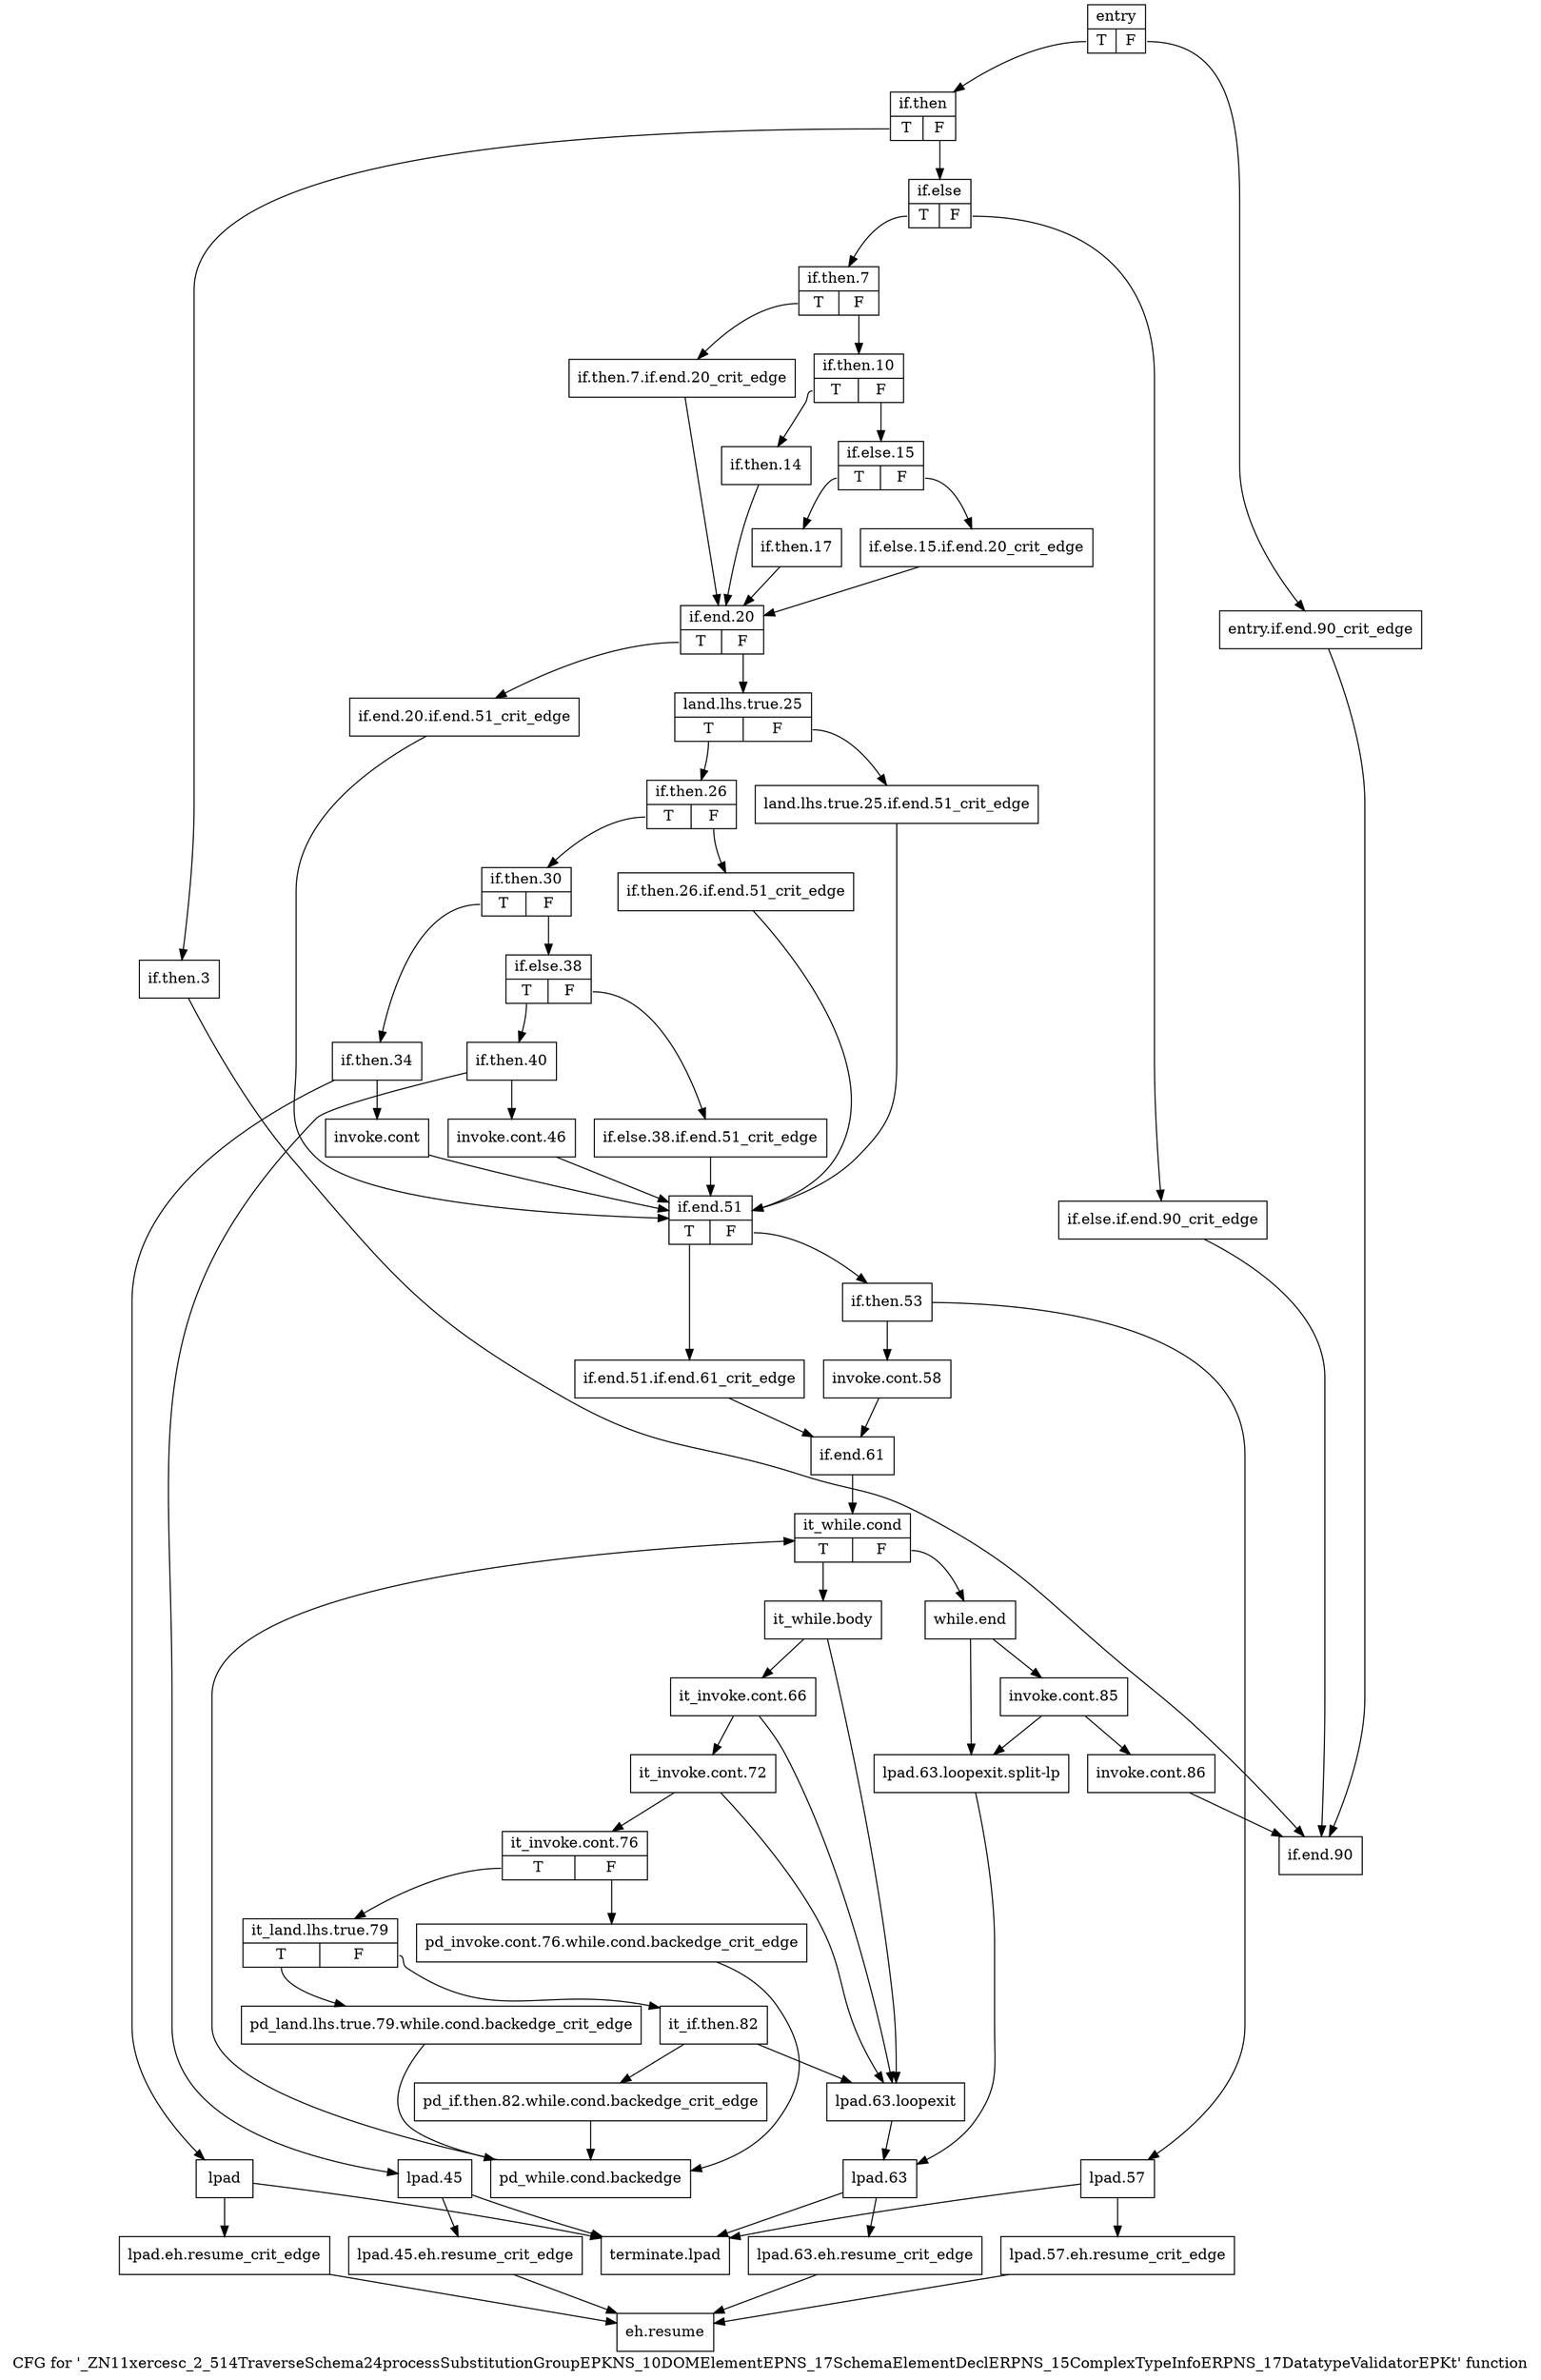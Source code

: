 digraph "CFG for '_ZN11xercesc_2_514TraverseSchema24processSubstitutionGroupEPKNS_10DOMElementEPNS_17SchemaElementDeclERPNS_15ComplexTypeInfoERPNS_17DatatypeValidatorEPKt' function" {
	label="CFG for '_ZN11xercesc_2_514TraverseSchema24processSubstitutionGroupEPKNS_10DOMElementEPNS_17SchemaElementDeclERPNS_15ComplexTypeInfoERPNS_17DatatypeValidatorEPKt' function";

	Node0x4af81e0 [shape=record,label="{entry|{<s0>T|<s1>F}}"];
	Node0x4af81e0:s0 -> Node0x4af8280;
	Node0x4af81e0:s1 -> Node0x4af8230;
	Node0x4af8230 [shape=record,label="{entry.if.end.90_crit_edge}"];
	Node0x4af8230 -> Node0x4af9310;
	Node0x4af8280 [shape=record,label="{if.then|{<s0>T|<s1>F}}"];
	Node0x4af8280:s0 -> Node0x4af82d0;
	Node0x4af8280:s1 -> Node0x4af8320;
	Node0x4af82d0 [shape=record,label="{if.then.3}"];
	Node0x4af82d0 -> Node0x4af9310;
	Node0x4af8320 [shape=record,label="{if.else|{<s0>T|<s1>F}}"];
	Node0x4af8320:s0 -> Node0x4af83c0;
	Node0x4af8320:s1 -> Node0x4af8370;
	Node0x4af8370 [shape=record,label="{if.else.if.end.90_crit_edge}"];
	Node0x4af8370 -> Node0x4af9310;
	Node0x4af83c0 [shape=record,label="{if.then.7|{<s0>T|<s1>F}}"];
	Node0x4af83c0:s0 -> Node0x4af8410;
	Node0x4af83c0:s1 -> Node0x4af8460;
	Node0x4af8410 [shape=record,label="{if.then.7.if.end.20_crit_edge}"];
	Node0x4af8410 -> Node0x4af85f0;
	Node0x4af8460 [shape=record,label="{if.then.10|{<s0>T|<s1>F}}"];
	Node0x4af8460:s0 -> Node0x4af84b0;
	Node0x4af8460:s1 -> Node0x4af8500;
	Node0x4af84b0 [shape=record,label="{if.then.14}"];
	Node0x4af84b0 -> Node0x4af85f0;
	Node0x4af8500 [shape=record,label="{if.else.15|{<s0>T|<s1>F}}"];
	Node0x4af8500:s0 -> Node0x4af85a0;
	Node0x4af8500:s1 -> Node0x4af8550;
	Node0x4af8550 [shape=record,label="{if.else.15.if.end.20_crit_edge}"];
	Node0x4af8550 -> Node0x4af85f0;
	Node0x4af85a0 [shape=record,label="{if.then.17}"];
	Node0x4af85a0 -> Node0x4af85f0;
	Node0x4af85f0 [shape=record,label="{if.end.20|{<s0>T|<s1>F}}"];
	Node0x4af85f0:s0 -> Node0x4af8640;
	Node0x4af85f0:s1 -> Node0x4af8690;
	Node0x4af8640 [shape=record,label="{if.end.20.if.end.51_crit_edge}"];
	Node0x4af8640 -> Node0x4af8b40;
	Node0x4af8690 [shape=record,label="{land.lhs.true.25|{<s0>T|<s1>F}}"];
	Node0x4af8690:s0 -> Node0x4af8730;
	Node0x4af8690:s1 -> Node0x4af86e0;
	Node0x4af86e0 [shape=record,label="{land.lhs.true.25.if.end.51_crit_edge}"];
	Node0x4af86e0 -> Node0x4af8b40;
	Node0x4af8730 [shape=record,label="{if.then.26|{<s0>T|<s1>F}}"];
	Node0x4af8730:s0 -> Node0x4af87d0;
	Node0x4af8730:s1 -> Node0x4af8780;
	Node0x4af8780 [shape=record,label="{if.then.26.if.end.51_crit_edge}"];
	Node0x4af8780 -> Node0x4af8b40;
	Node0x4af87d0 [shape=record,label="{if.then.30|{<s0>T|<s1>F}}"];
	Node0x4af87d0:s0 -> Node0x4af8820;
	Node0x4af87d0:s1 -> Node0x4af8960;
	Node0x4af8820 [shape=record,label="{if.then.34}"];
	Node0x4af8820 -> Node0x4af8870;
	Node0x4af8820 -> Node0x4af88c0;
	Node0x4af8870 [shape=record,label="{invoke.cont}"];
	Node0x4af8870 -> Node0x4af8b40;
	Node0x4af88c0 [shape=record,label="{lpad}"];
	Node0x4af88c0 -> Node0x4af8910;
	Node0x4af88c0 -> Node0x4af93b0;
	Node0x4af8910 [shape=record,label="{lpad.eh.resume_crit_edge}"];
	Node0x4af8910 -> Node0x4af9360;
	Node0x4af8960 [shape=record,label="{if.else.38|{<s0>T|<s1>F}}"];
	Node0x4af8960:s0 -> Node0x4af8a00;
	Node0x4af8960:s1 -> Node0x4af89b0;
	Node0x4af89b0 [shape=record,label="{if.else.38.if.end.51_crit_edge}"];
	Node0x4af89b0 -> Node0x4af8b40;
	Node0x4af8a00 [shape=record,label="{if.then.40}"];
	Node0x4af8a00 -> Node0x4af8a50;
	Node0x4af8a00 -> Node0x4af8aa0;
	Node0x4af8a50 [shape=record,label="{invoke.cont.46}"];
	Node0x4af8a50 -> Node0x4af8b40;
	Node0x4af8aa0 [shape=record,label="{lpad.45}"];
	Node0x4af8aa0 -> Node0x4af8af0;
	Node0x4af8aa0 -> Node0x4af93b0;
	Node0x4af8af0 [shape=record,label="{lpad.45.eh.resume_crit_edge}"];
	Node0x4af8af0 -> Node0x4af9360;
	Node0x4af8b40 [shape=record,label="{if.end.51|{<s0>T|<s1>F}}"];
	Node0x4af8b40:s0 -> Node0x4af8b90;
	Node0x4af8b40:s1 -> Node0x4af8be0;
	Node0x4af8b90 [shape=record,label="{if.end.51.if.end.61_crit_edge}"];
	Node0x4af8b90 -> Node0x4af8d20;
	Node0x4af8be0 [shape=record,label="{if.then.53}"];
	Node0x4af8be0 -> Node0x4af8c30;
	Node0x4af8be0 -> Node0x4af8c80;
	Node0x4af8c30 [shape=record,label="{invoke.cont.58}"];
	Node0x4af8c30 -> Node0x4af8d20;
	Node0x4af8c80 [shape=record,label="{lpad.57}"];
	Node0x4af8c80 -> Node0x4af8cd0;
	Node0x4af8c80 -> Node0x4af93b0;
	Node0x4af8cd0 [shape=record,label="{lpad.57.eh.resume_crit_edge}"];
	Node0x4af8cd0 -> Node0x4af9360;
	Node0x4af8d20 [shape=record,label="{if.end.61}"];
	Node0x4af8d20 -> Node0x4af8d70;
	Node0x4af8d70 [shape=record,label="{it_while.cond|{<s0>T|<s1>F}}"];
	Node0x4af8d70:s0 -> Node0x4af8dc0;
	Node0x4af8d70:s1 -> Node0x4af9220;
	Node0x4af8dc0 [shape=record,label="{it_while.body}"];
	Node0x4af8dc0 -> Node0x4af8e10;
	Node0x4af8dc0 -> Node0x4af90e0;
	Node0x4af8e10 [shape=record,label="{it_invoke.cont.66}"];
	Node0x4af8e10 -> Node0x4af8e60;
	Node0x4af8e10 -> Node0x4af90e0;
	Node0x4af8e60 [shape=record,label="{it_invoke.cont.72}"];
	Node0x4af8e60 -> Node0x4af8eb0;
	Node0x4af8e60 -> Node0x4af90e0;
	Node0x4af8eb0 [shape=record,label="{it_invoke.cont.76|{<s0>T|<s1>F}}"];
	Node0x4af8eb0:s0 -> Node0x4af8f50;
	Node0x4af8eb0:s1 -> Node0x4af8f00;
	Node0x4af8f00 [shape=record,label="{pd_invoke.cont.76.while.cond.backedge_crit_edge}"];
	Node0x4af8f00 -> Node0x4af9090;
	Node0x4af8f50 [shape=record,label="{it_land.lhs.true.79|{<s0>T|<s1>F}}"];
	Node0x4af8f50:s0 -> Node0x4af8fa0;
	Node0x4af8f50:s1 -> Node0x4af8ff0;
	Node0x4af8fa0 [shape=record,label="{pd_land.lhs.true.79.while.cond.backedge_crit_edge}"];
	Node0x4af8fa0 -> Node0x4af9090;
	Node0x4af8ff0 [shape=record,label="{it_if.then.82}"];
	Node0x4af8ff0 -> Node0x4af9040;
	Node0x4af8ff0 -> Node0x4af90e0;
	Node0x4af9040 [shape=record,label="{pd_if.then.82.while.cond.backedge_crit_edge}"];
	Node0x4af9040 -> Node0x4af9090;
	Node0x4af9090 [shape=record,label="{pd_while.cond.backedge}"];
	Node0x4af9090 -> Node0x4af8d70;
	Node0x4af90e0 [shape=record,label="{lpad.63.loopexit}"];
	Node0x4af90e0 -> Node0x4af9180;
	Node0x4af9130 [shape=record,label="{lpad.63.loopexit.split-lp}"];
	Node0x4af9130 -> Node0x4af9180;
	Node0x4af9180 [shape=record,label="{lpad.63}"];
	Node0x4af9180 -> Node0x4af91d0;
	Node0x4af9180 -> Node0x4af93b0;
	Node0x4af91d0 [shape=record,label="{lpad.63.eh.resume_crit_edge}"];
	Node0x4af91d0 -> Node0x4af9360;
	Node0x4af9220 [shape=record,label="{while.end}"];
	Node0x4af9220 -> Node0x4af9270;
	Node0x4af9220 -> Node0x4af9130;
	Node0x4af9270 [shape=record,label="{invoke.cont.85}"];
	Node0x4af9270 -> Node0x4af92c0;
	Node0x4af9270 -> Node0x4af9130;
	Node0x4af92c0 [shape=record,label="{invoke.cont.86}"];
	Node0x4af92c0 -> Node0x4af9310;
	Node0x4af9310 [shape=record,label="{if.end.90}"];
	Node0x4af9360 [shape=record,label="{eh.resume}"];
	Node0x4af93b0 [shape=record,label="{terminate.lpad}"];
}
